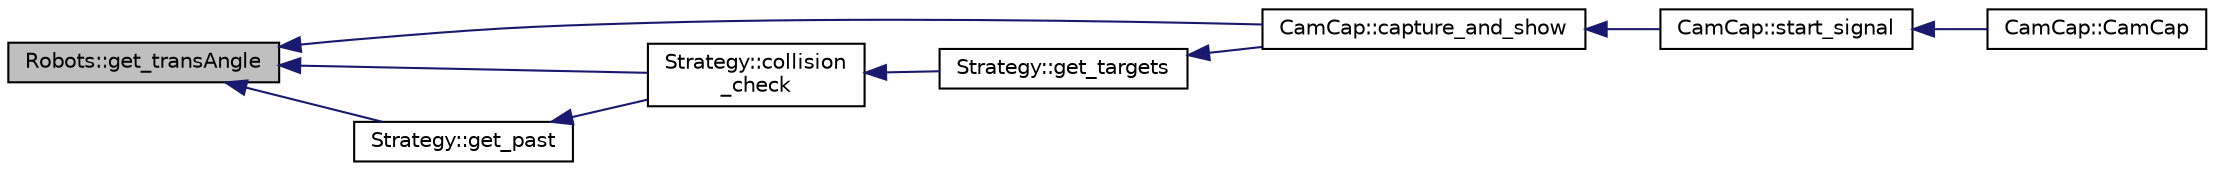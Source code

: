 digraph "Robots::get_transAngle"
{
 // INTERACTIVE_SVG=YES
  edge [fontname="Helvetica",fontsize="10",labelfontname="Helvetica",labelfontsize="10"];
  node [fontname="Helvetica",fontsize="10",shape=record];
  rankdir="LR";
  Node365 [label="Robots::get_transAngle",height=0.2,width=0.4,color="black", fillcolor="grey75", style="filled", fontcolor="black"];
  Node365 -> Node366 [dir="back",color="midnightblue",fontsize="10",style="solid"];
  Node366 [label="CamCap::capture_and_show",height=0.2,width=0.4,color="black", fillcolor="white", style="filled",URL="$class_cam_cap.html#a87f384c5fec40a0ccfd7833347fec0df",tooltip="Captures camera frames and shows it in the interface. "];
  Node366 -> Node367 [dir="back",color="midnightblue",fontsize="10",style="solid"];
  Node367 [label="CamCap::start_signal",height=0.2,width=0.4,color="black", fillcolor="white", style="filled",URL="$class_cam_cap.html#ae676e6624dd821ad494a80e68a41e249",tooltip="Interface adjustments after &#39;start&#39; button is clicked. "];
  Node367 -> Node368 [dir="back",color="midnightblue",fontsize="10",style="solid"];
  Node368 [label="CamCap::CamCap",height=0.2,width=0.4,color="black", fillcolor="white", style="filled",URL="$class_cam_cap.html#afe0db98a5f72bc9b261dcb78e2840da6",tooltip="Constructor of a CamCap object. "];
  Node365 -> Node369 [dir="back",color="midnightblue",fontsize="10",style="solid"];
  Node369 [label="Strategy::collision\l_check",height=0.2,width=0.4,color="black", fillcolor="white", style="filled",URL="$class_strategy.html#a8d1fa6e7cb13f7eb135bc853beef462d"];
  Node369 -> Node370 [dir="back",color="midnightblue",fontsize="10",style="solid"];
  Node370 [label="Strategy::get_targets",height=0.2,width=0.4,color="black", fillcolor="white", style="filled",URL="$class_strategy.html#ab1c455b23e8b7f3377132a3e243f8f76"];
  Node370 -> Node366 [dir="back",color="midnightblue",fontsize="10",style="solid"];
  Node365 -> Node371 [dir="back",color="midnightblue",fontsize="10",style="solid"];
  Node371 [label="Strategy::get_past",height=0.2,width=0.4,color="black", fillcolor="white", style="filled",URL="$class_strategy.html#aca1d4847c7663f25e643a5ec3d467da8"];
  Node371 -> Node369 [dir="back",color="midnightblue",fontsize="10",style="solid"];
}

